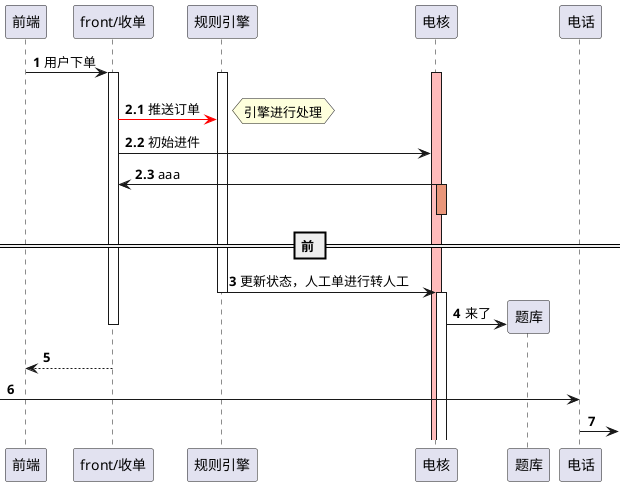 @startuml
skinparam responseMessageBelowArrow true
hide unlinked
participant 前端 as q
participant "front/收单" as rao
participant 规则引擎 as y
participant 电核 as d
participant 题库 as t
participant 额度 as e
autonumber
q -> rao : 用户下单
activate rao
activate y
activate d #FFBBBB
||13|
autonumber2.1
rao -[#red]> y: 推送订单
hnote right: 引擎进行处理
rao -> d: 初始进件
d -> rao: aaa

== 前 ==
activate d#DarkSalmon
deactivate d
autonumber3
y ->d --++: 更新状态，人工单进行转人工
create t
d -> t:来了
deactivate rao
return
[->电话
电话->]
@enduml
